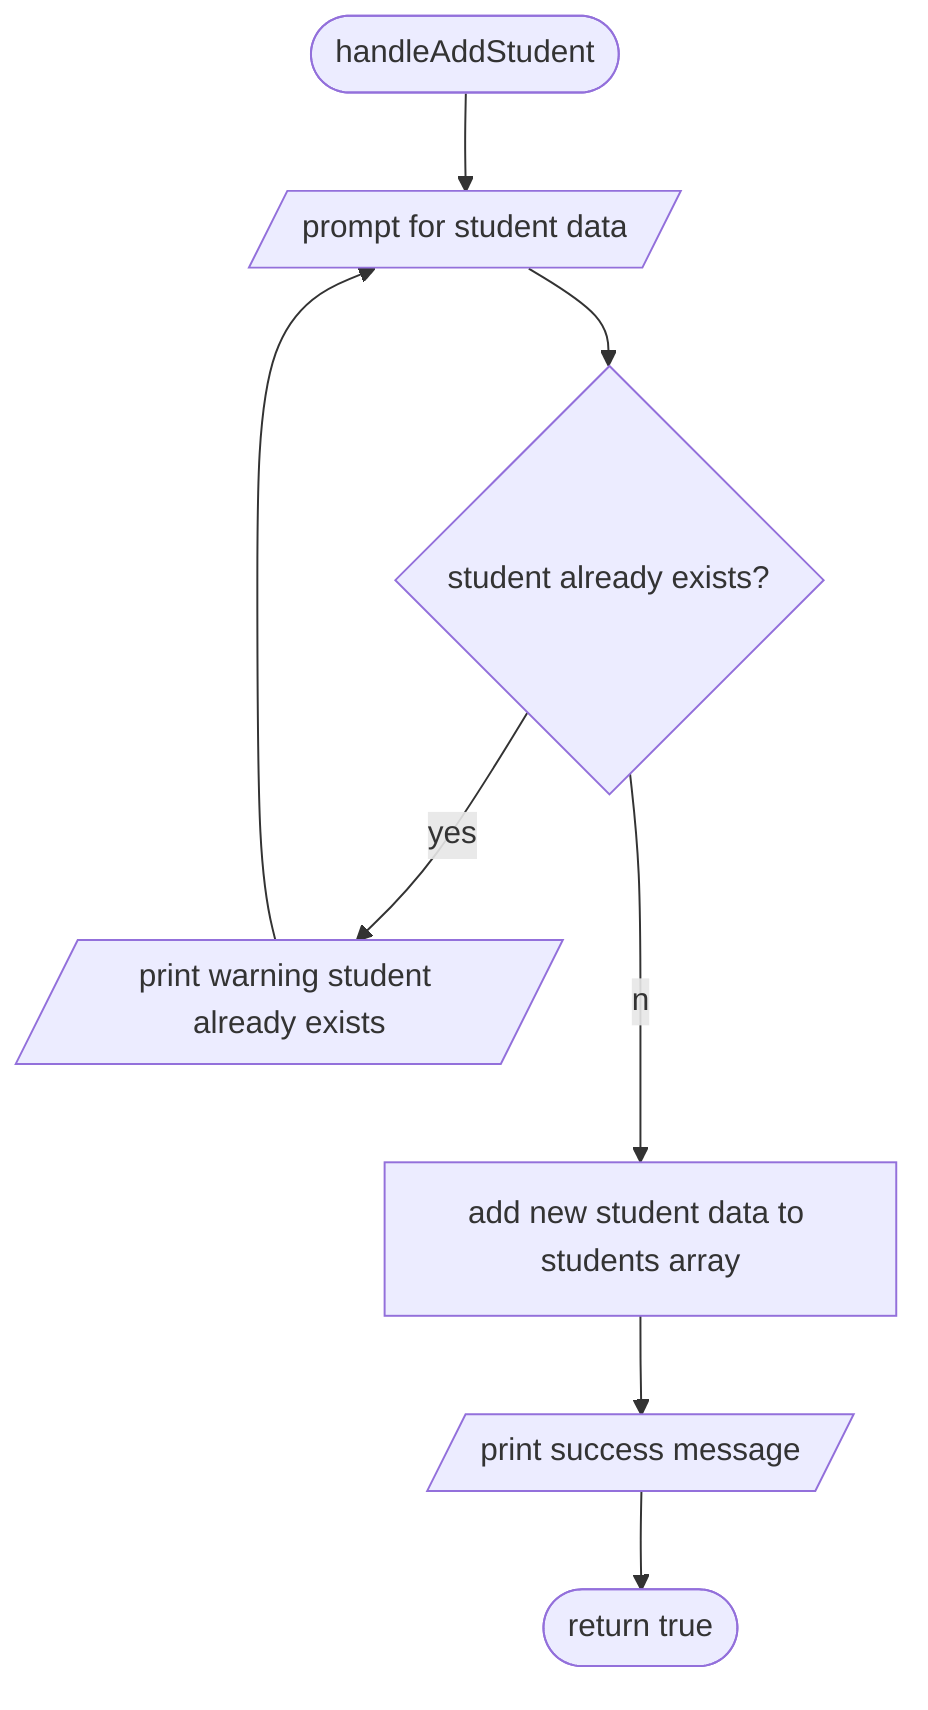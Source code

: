 flowchart TD
    %% @config(./config.json)
    handleAddStudentStart([handleAddStudent])
    addStudentPrompt[/prompt for student data/]
    addStudentExists{student already exists?}
    addStudentWarning[/print warning student already exists/]
    addStudentAppend[add new student data to students array]
    addStudentSuccess[/print success message/]
    handleAddStudentEnd([return true])
    handleAddStudentStart-->addStudentPrompt
    addStudentPrompt-->addStudentExists
    addStudentExists--yes-->addStudentWarning
    addStudentWarning-->addStudentPrompt
    addStudentExists--no-->addStudentAppend
    addStudentAppend-->addStudentSuccess
    addStudentSuccess-->handleAddStudentEnd